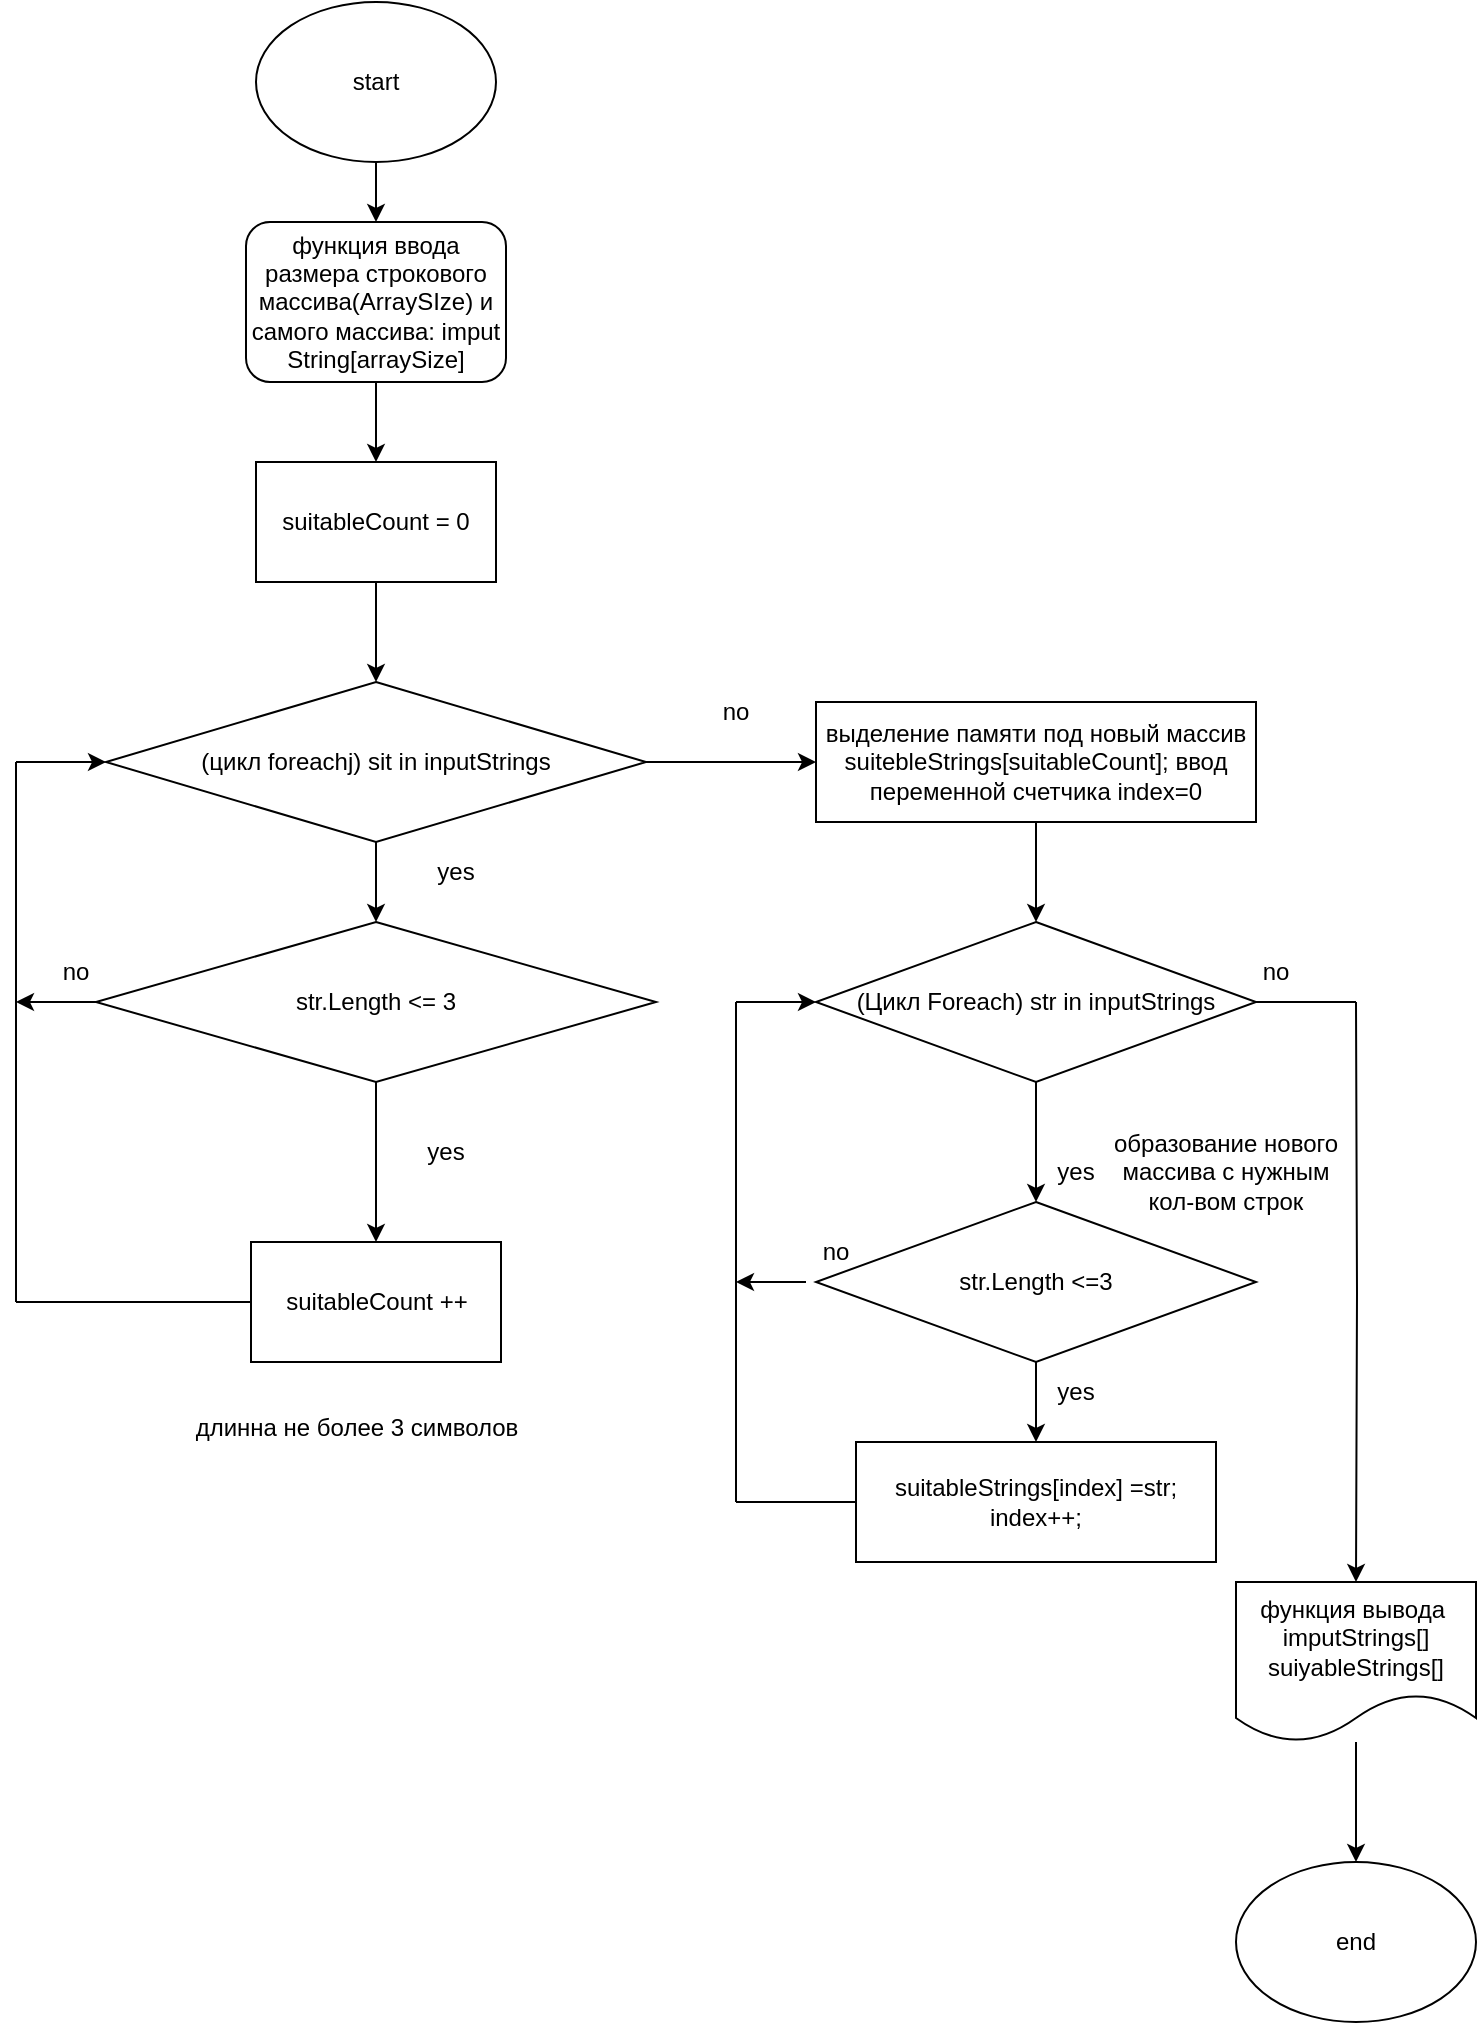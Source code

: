 <mxfile version="24.6.4" type="device">
  <diagram name="Страница — 1" id="jGSl58Aa2uZ6jmHS-f9l">
    <mxGraphModel dx="2853" dy="1183" grid="1" gridSize="10" guides="1" tooltips="1" connect="1" arrows="1" fold="1" page="1" pageScale="1" pageWidth="827" pageHeight="1169" math="0" shadow="0">
      <root>
        <mxCell id="0" />
        <mxCell id="1" parent="0" />
        <mxCell id="7aOsmfhAsm_7IRCYL5V3-14" value="" style="edgeStyle=orthogonalEdgeStyle;rounded=0;orthogonalLoop=1;jettySize=auto;html=1;" parent="1" source="7aOsmfhAsm_7IRCYL5V3-1" target="7aOsmfhAsm_7IRCYL5V3-2" edge="1">
          <mxGeometry relative="1" as="geometry" />
        </mxCell>
        <mxCell id="7aOsmfhAsm_7IRCYL5V3-1" value="start" style="ellipse;whiteSpace=wrap;html=1;" parent="1" vertex="1">
          <mxGeometry x="120" y="10" width="120" height="80" as="geometry" />
        </mxCell>
        <mxCell id="7aOsmfhAsm_7IRCYL5V3-15" value="" style="edgeStyle=orthogonalEdgeStyle;rounded=0;orthogonalLoop=1;jettySize=auto;html=1;" parent="1" source="7aOsmfhAsm_7IRCYL5V3-2" target="7aOsmfhAsm_7IRCYL5V3-3" edge="1">
          <mxGeometry relative="1" as="geometry" />
        </mxCell>
        <mxCell id="7aOsmfhAsm_7IRCYL5V3-2" value="функция ввода размера строкового массива(ArraySIze) и самого массива: imput String[arraySize]" style="rounded=1;whiteSpace=wrap;html=1;" parent="1" vertex="1">
          <mxGeometry x="115" y="120" width="130" height="80" as="geometry" />
        </mxCell>
        <mxCell id="7aOsmfhAsm_7IRCYL5V3-16" value="" style="edgeStyle=orthogonalEdgeStyle;rounded=0;orthogonalLoop=1;jettySize=auto;html=1;" parent="1" source="7aOsmfhAsm_7IRCYL5V3-3" target="7aOsmfhAsm_7IRCYL5V3-4" edge="1">
          <mxGeometry relative="1" as="geometry" />
        </mxCell>
        <mxCell id="7aOsmfhAsm_7IRCYL5V3-3" value="suitableCount = 0" style="rounded=0;whiteSpace=wrap;html=1;" parent="1" vertex="1">
          <mxGeometry x="120" y="240" width="120" height="60" as="geometry" />
        </mxCell>
        <mxCell id="7aOsmfhAsm_7IRCYL5V3-19" value="" style="edgeStyle=orthogonalEdgeStyle;rounded=0;orthogonalLoop=1;jettySize=auto;html=1;" parent="1" source="7aOsmfhAsm_7IRCYL5V3-4" target="7aOsmfhAsm_7IRCYL5V3-5" edge="1">
          <mxGeometry relative="1" as="geometry" />
        </mxCell>
        <mxCell id="7aOsmfhAsm_7IRCYL5V3-47" value="" style="edgeStyle=orthogonalEdgeStyle;rounded=0;orthogonalLoop=1;jettySize=auto;html=1;" parent="1" source="7aOsmfhAsm_7IRCYL5V3-4" target="7aOsmfhAsm_7IRCYL5V3-36" edge="1">
          <mxGeometry relative="1" as="geometry" />
        </mxCell>
        <mxCell id="7aOsmfhAsm_7IRCYL5V3-4" value="(цикл foreachj) sit in inputStrings" style="rhombus;whiteSpace=wrap;html=1;" parent="1" vertex="1">
          <mxGeometry x="45" y="350" width="270" height="80" as="geometry" />
        </mxCell>
        <mxCell id="7aOsmfhAsm_7IRCYL5V3-20" value="" style="edgeStyle=orthogonalEdgeStyle;rounded=0;orthogonalLoop=1;jettySize=auto;html=1;" parent="1" source="7aOsmfhAsm_7IRCYL5V3-5" target="7aOsmfhAsm_7IRCYL5V3-6" edge="1">
          <mxGeometry relative="1" as="geometry" />
        </mxCell>
        <mxCell id="7aOsmfhAsm_7IRCYL5V3-5" value="str.Length &amp;lt;= 3" style="rhombus;whiteSpace=wrap;html=1;" parent="1" vertex="1">
          <mxGeometry x="40" y="470" width="280" height="80" as="geometry" />
        </mxCell>
        <mxCell id="7aOsmfhAsm_7IRCYL5V3-6" value="suitableCount ++" style="rounded=0;whiteSpace=wrap;html=1;" parent="1" vertex="1">
          <mxGeometry x="117.5" y="630" width="125" height="60" as="geometry" />
        </mxCell>
        <mxCell id="7aOsmfhAsm_7IRCYL5V3-21" value="длинна не более 3 символов&lt;div&gt;&lt;br&gt;&lt;/div&gt;" style="text;html=1;align=center;verticalAlign=middle;resizable=0;points=[];autosize=1;strokeColor=none;fillColor=none;" parent="1" vertex="1">
          <mxGeometry x="80" y="710" width="180" height="40" as="geometry" />
        </mxCell>
        <mxCell id="7aOsmfhAsm_7IRCYL5V3-22" value="yes" style="text;html=1;align=center;verticalAlign=middle;whiteSpace=wrap;rounded=0;" parent="1" vertex="1">
          <mxGeometry x="190" y="430" width="60" height="30" as="geometry" />
        </mxCell>
        <mxCell id="7aOsmfhAsm_7IRCYL5V3-24" value="yes" style="text;html=1;align=center;verticalAlign=middle;whiteSpace=wrap;rounded=0;" parent="1" vertex="1">
          <mxGeometry x="185" y="570" width="60" height="30" as="geometry" />
        </mxCell>
        <mxCell id="7aOsmfhAsm_7IRCYL5V3-25" value="" style="endArrow=none;html=1;rounded=0;exitX=0;exitY=0.5;exitDx=0;exitDy=0;" parent="1" source="7aOsmfhAsm_7IRCYL5V3-6" edge="1">
          <mxGeometry width="50" height="50" relative="1" as="geometry">
            <mxPoint x="140" y="360" as="sourcePoint" />
            <mxPoint y="660" as="targetPoint" />
          </mxGeometry>
        </mxCell>
        <mxCell id="7aOsmfhAsm_7IRCYL5V3-29" value="" style="endArrow=classic;html=1;rounded=0;exitX=0;exitY=0.5;exitDx=0;exitDy=0;" parent="1" source="7aOsmfhAsm_7IRCYL5V3-5" edge="1">
          <mxGeometry width="50" height="50" relative="1" as="geometry">
            <mxPoint x="140" y="360" as="sourcePoint" />
            <mxPoint y="510" as="targetPoint" />
          </mxGeometry>
        </mxCell>
        <mxCell id="7aOsmfhAsm_7IRCYL5V3-30" value="" style="endArrow=none;html=1;rounded=0;" parent="1" edge="1">
          <mxGeometry width="50" height="50" relative="1" as="geometry">
            <mxPoint y="660" as="sourcePoint" />
            <mxPoint y="390" as="targetPoint" />
          </mxGeometry>
        </mxCell>
        <mxCell id="7aOsmfhAsm_7IRCYL5V3-31" value="" style="endArrow=classic;html=1;rounded=0;" parent="1" target="7aOsmfhAsm_7IRCYL5V3-4" edge="1">
          <mxGeometry width="50" height="50" relative="1" as="geometry">
            <mxPoint y="390" as="sourcePoint" />
            <mxPoint x="440" y="310" as="targetPoint" />
          </mxGeometry>
        </mxCell>
        <mxCell id="7aOsmfhAsm_7IRCYL5V3-32" value="no" style="text;html=1;align=center;verticalAlign=middle;whiteSpace=wrap;rounded=0;" parent="1" vertex="1">
          <mxGeometry y="480" width="60" height="30" as="geometry" />
        </mxCell>
        <mxCell id="7aOsmfhAsm_7IRCYL5V3-34" value="no" style="text;html=1;align=center;verticalAlign=middle;whiteSpace=wrap;rounded=0;" parent="1" vertex="1">
          <mxGeometry x="330" y="350" width="60" height="30" as="geometry" />
        </mxCell>
        <mxCell id="7aOsmfhAsm_7IRCYL5V3-46" value="" style="edgeStyle=orthogonalEdgeStyle;rounded=0;orthogonalLoop=1;jettySize=auto;html=1;" parent="1" source="7aOsmfhAsm_7IRCYL5V3-36" target="7aOsmfhAsm_7IRCYL5V3-37" edge="1">
          <mxGeometry relative="1" as="geometry" />
        </mxCell>
        <mxCell id="7aOsmfhAsm_7IRCYL5V3-36" value="выделение памяти под новый массив suitebleStrings[suitableCount]; ввод переменной счетчика index=0" style="rounded=0;whiteSpace=wrap;html=1;" parent="1" vertex="1">
          <mxGeometry x="400" y="360" width="220" height="60" as="geometry" />
        </mxCell>
        <mxCell id="7aOsmfhAsm_7IRCYL5V3-44" value="" style="edgeStyle=orthogonalEdgeStyle;rounded=0;orthogonalLoop=1;jettySize=auto;html=1;" parent="1" source="7aOsmfhAsm_7IRCYL5V3-37" target="7aOsmfhAsm_7IRCYL5V3-40" edge="1">
          <mxGeometry relative="1" as="geometry" />
        </mxCell>
        <mxCell id="7aOsmfhAsm_7IRCYL5V3-37" value="(Цикл Foreach) str in inputStrings" style="rhombus;whiteSpace=wrap;html=1;" parent="1" vertex="1">
          <mxGeometry x="400" y="470" width="220" height="80" as="geometry" />
        </mxCell>
        <mxCell id="7aOsmfhAsm_7IRCYL5V3-38" value="no" style="text;html=1;align=center;verticalAlign=middle;whiteSpace=wrap;rounded=0;" parent="1" vertex="1">
          <mxGeometry x="600" y="480" width="60" height="30" as="geometry" />
        </mxCell>
        <mxCell id="7aOsmfhAsm_7IRCYL5V3-39" value="yes" style="text;html=1;align=center;verticalAlign=middle;whiteSpace=wrap;rounded=0;" parent="1" vertex="1">
          <mxGeometry x="500" y="580" width="60" height="30" as="geometry" />
        </mxCell>
        <mxCell id="7aOsmfhAsm_7IRCYL5V3-45" value="" style="edgeStyle=orthogonalEdgeStyle;rounded=0;orthogonalLoop=1;jettySize=auto;html=1;" parent="1" source="7aOsmfhAsm_7IRCYL5V3-40" target="7aOsmfhAsm_7IRCYL5V3-43" edge="1">
          <mxGeometry relative="1" as="geometry" />
        </mxCell>
        <mxCell id="7aOsmfhAsm_7IRCYL5V3-40" value="str.Length &amp;lt;=3" style="rhombus;whiteSpace=wrap;html=1;" parent="1" vertex="1">
          <mxGeometry x="400" y="610" width="220" height="80" as="geometry" />
        </mxCell>
        <mxCell id="7aOsmfhAsm_7IRCYL5V3-41" value="no" style="text;html=1;align=center;verticalAlign=middle;whiteSpace=wrap;rounded=0;" parent="1" vertex="1">
          <mxGeometry x="380" y="620" width="60" height="30" as="geometry" />
        </mxCell>
        <mxCell id="7aOsmfhAsm_7IRCYL5V3-42" value="yes" style="text;html=1;align=center;verticalAlign=middle;whiteSpace=wrap;rounded=0;" parent="1" vertex="1">
          <mxGeometry x="500" y="690" width="60" height="30" as="geometry" />
        </mxCell>
        <mxCell id="7aOsmfhAsm_7IRCYL5V3-49" value="" style="edgeStyle=orthogonalEdgeStyle;rounded=0;orthogonalLoop=1;jettySize=auto;html=1;" parent="1" target="7aOsmfhAsm_7IRCYL5V3-48" edge="1">
          <mxGeometry relative="1" as="geometry">
            <mxPoint x="670" y="510" as="sourcePoint" />
          </mxGeometry>
        </mxCell>
        <mxCell id="7aOsmfhAsm_7IRCYL5V3-43" value="suitableStrings[index] =str;&lt;div&gt;index++;&lt;/div&gt;" style="rounded=0;whiteSpace=wrap;html=1;" parent="1" vertex="1">
          <mxGeometry x="420" y="730" width="180" height="60" as="geometry" />
        </mxCell>
        <mxCell id="7aOsmfhAsm_7IRCYL5V3-51" value="" style="edgeStyle=orthogonalEdgeStyle;rounded=0;orthogonalLoop=1;jettySize=auto;html=1;" parent="1" source="7aOsmfhAsm_7IRCYL5V3-48" target="7aOsmfhAsm_7IRCYL5V3-50" edge="1">
          <mxGeometry relative="1" as="geometry" />
        </mxCell>
        <mxCell id="7aOsmfhAsm_7IRCYL5V3-48" value="функция вывода&amp;nbsp;&lt;div&gt;imputStrings[]&lt;/div&gt;&lt;div&gt;suiyableStrings[]&lt;/div&gt;" style="shape=document;whiteSpace=wrap;html=1;boundedLbl=1;" parent="1" vertex="1">
          <mxGeometry x="610" y="800" width="120" height="80" as="geometry" />
        </mxCell>
        <mxCell id="7aOsmfhAsm_7IRCYL5V3-50" value="end" style="ellipse;whiteSpace=wrap;html=1;" parent="1" vertex="1">
          <mxGeometry x="610" y="940" width="120" height="80" as="geometry" />
        </mxCell>
        <mxCell id="NWfq2wX0_N-si7IqALwV-1" value="" style="endArrow=none;html=1;rounded=0;" edge="1" parent="1">
          <mxGeometry width="50" height="50" relative="1" as="geometry">
            <mxPoint x="360" y="760" as="sourcePoint" />
            <mxPoint x="420" y="760" as="targetPoint" />
          </mxGeometry>
        </mxCell>
        <mxCell id="NWfq2wX0_N-si7IqALwV-2" value="" style="endArrow=none;html=1;rounded=0;" edge="1" parent="1">
          <mxGeometry width="50" height="50" relative="1" as="geometry">
            <mxPoint x="360" y="760" as="sourcePoint" />
            <mxPoint x="360" y="510" as="targetPoint" />
          </mxGeometry>
        </mxCell>
        <mxCell id="NWfq2wX0_N-si7IqALwV-3" value="" style="endArrow=classic;html=1;rounded=0;entryX=0;entryY=0.5;entryDx=0;entryDy=0;" edge="1" parent="1" target="7aOsmfhAsm_7IRCYL5V3-37">
          <mxGeometry width="50" height="50" relative="1" as="geometry">
            <mxPoint x="360" y="510" as="sourcePoint" />
            <mxPoint x="340" y="500" as="targetPoint" />
          </mxGeometry>
        </mxCell>
        <mxCell id="NWfq2wX0_N-si7IqALwV-4" value="" style="endArrow=classic;html=1;rounded=0;exitX=0.25;exitY=1;exitDx=0;exitDy=0;" edge="1" parent="1" source="7aOsmfhAsm_7IRCYL5V3-41">
          <mxGeometry width="50" height="50" relative="1" as="geometry">
            <mxPoint x="290" y="550" as="sourcePoint" />
            <mxPoint x="360" y="650" as="targetPoint" />
          </mxGeometry>
        </mxCell>
        <mxCell id="NWfq2wX0_N-si7IqALwV-5" value="" style="endArrow=none;html=1;rounded=0;exitX=1;exitY=0.5;exitDx=0;exitDy=0;" edge="1" parent="1" source="7aOsmfhAsm_7IRCYL5V3-37">
          <mxGeometry width="50" height="50" relative="1" as="geometry">
            <mxPoint x="360" y="750" as="sourcePoint" />
            <mxPoint x="670" y="510" as="targetPoint" />
          </mxGeometry>
        </mxCell>
        <mxCell id="NWfq2wX0_N-si7IqALwV-6" value="образование нового массива с нужным кол-вом строк" style="text;html=1;align=center;verticalAlign=middle;whiteSpace=wrap;rounded=0;" vertex="1" parent="1">
          <mxGeometry x="540" y="570" width="130" height="50" as="geometry" />
        </mxCell>
      </root>
    </mxGraphModel>
  </diagram>
</mxfile>
